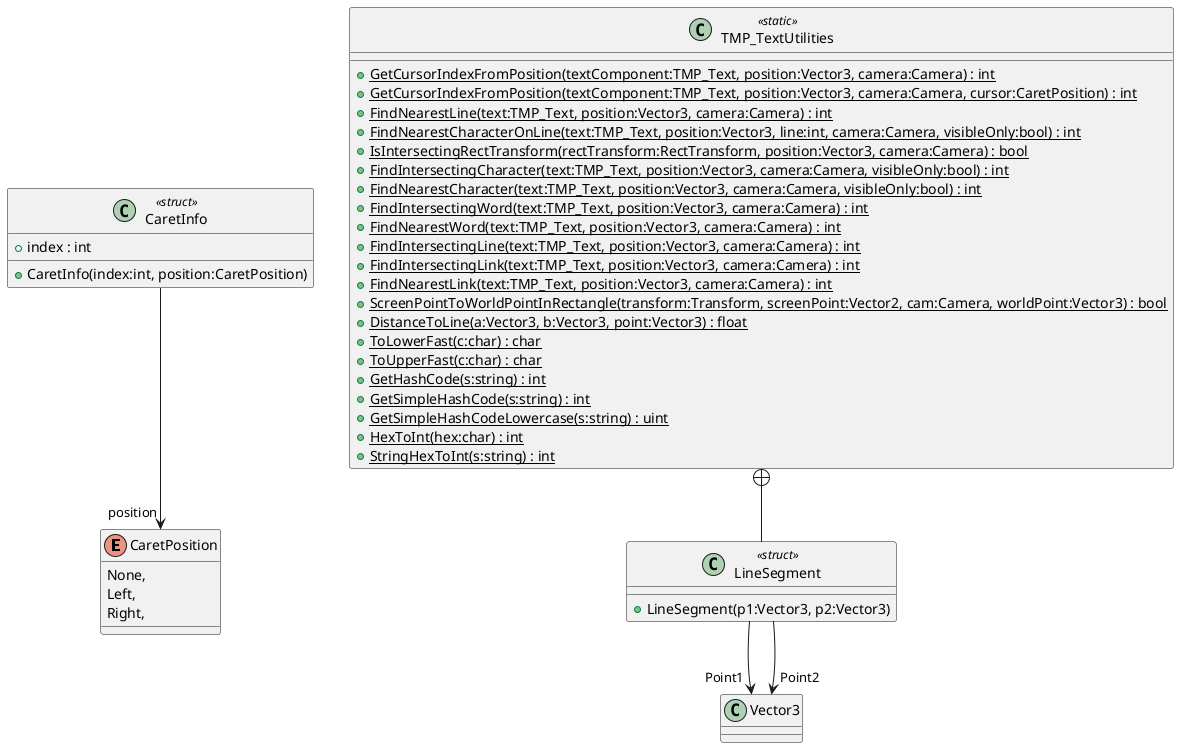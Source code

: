 @startuml
enum CaretPosition {
    None,
    Left,
    Right,
}
class CaretInfo <<struct>> {
    + index : int
    + CaretInfo(index:int, position:CaretPosition)
}
class TMP_TextUtilities <<static>> {
    + {static} GetCursorIndexFromPosition(textComponent:TMP_Text, position:Vector3, camera:Camera) : int
    + {static} GetCursorIndexFromPosition(textComponent:TMP_Text, position:Vector3, camera:Camera, cursor:CaretPosition) : int
    + {static} FindNearestLine(text:TMP_Text, position:Vector3, camera:Camera) : int
    + {static} FindNearestCharacterOnLine(text:TMP_Text, position:Vector3, line:int, camera:Camera, visibleOnly:bool) : int
    + {static} IsIntersectingRectTransform(rectTransform:RectTransform, position:Vector3, camera:Camera) : bool
    + {static} FindIntersectingCharacter(text:TMP_Text, position:Vector3, camera:Camera, visibleOnly:bool) : int
    + {static} FindNearestCharacter(text:TMP_Text, position:Vector3, camera:Camera, visibleOnly:bool) : int
    + {static} FindIntersectingWord(text:TMP_Text, position:Vector3, camera:Camera) : int
    + {static} FindNearestWord(text:TMP_Text, position:Vector3, camera:Camera) : int
    + {static} FindIntersectingLine(text:TMP_Text, position:Vector3, camera:Camera) : int
    + {static} FindIntersectingLink(text:TMP_Text, position:Vector3, camera:Camera) : int
    + {static} FindNearestLink(text:TMP_Text, position:Vector3, camera:Camera) : int
    + {static} ScreenPointToWorldPointInRectangle(transform:Transform, screenPoint:Vector2, cam:Camera, worldPoint:Vector3) : bool
    + {static} DistanceToLine(a:Vector3, b:Vector3, point:Vector3) : float
    + {static} ToLowerFast(c:char) : char
    + {static} ToUpperFast(c:char) : char
    + {static} GetHashCode(s:string) : int
    + {static} GetSimpleHashCode(s:string) : int
    + {static} GetSimpleHashCodeLowercase(s:string) : uint
    + {static} HexToInt(hex:char) : int
    + {static} StringHexToInt(s:string) : int
}
class LineSegment <<struct>> {
    + LineSegment(p1:Vector3, p2:Vector3)
}
CaretInfo --> "position" CaretPosition
TMP_TextUtilities +-- LineSegment
LineSegment --> "Point1" Vector3
LineSegment --> "Point2" Vector3
@enduml
